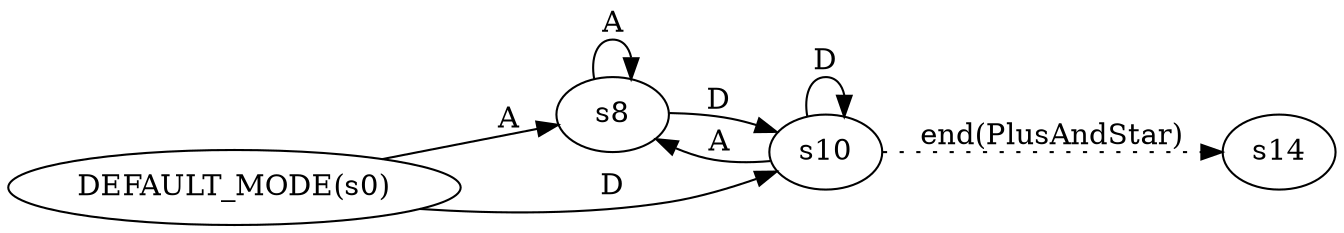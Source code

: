 digraph ATN {
  rankdir=LR;

  "DEFAULT_MODE(s0)" -> s8 [label=A]
  s8 -> s8 [label=A]
  s8 -> s10 [label=D]
  s10 -> s8 [label=A]
  s10 -> s14 [label="end(PlusAndStar)", style=dotted]
  s10 -> s10 [label=D]
  "DEFAULT_MODE(s0)" -> s10 [label=D]
}